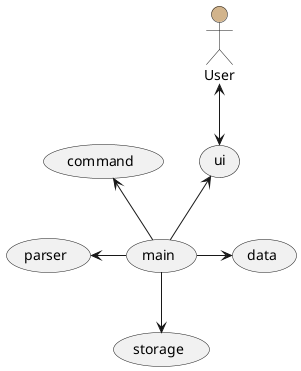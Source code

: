 @startuml
 :User: as user        #tan
user<-->(ui)
(main)-up->(ui)
(main)-up->(command)
(main)-right->(data)
(main)-left->(parser)
(main)-->(storage)

@enduml